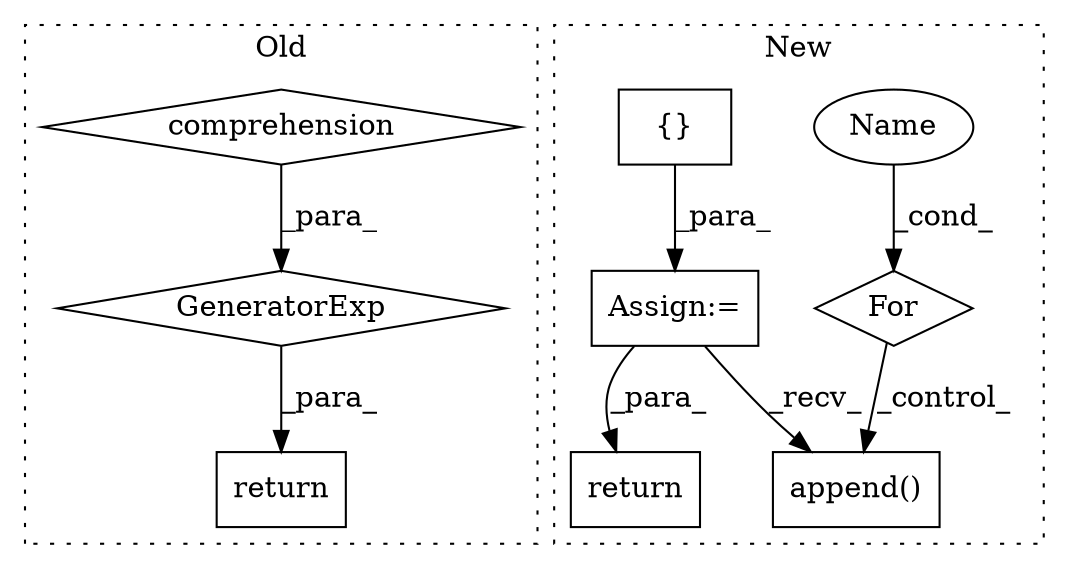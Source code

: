 digraph G {
subgraph cluster0 {
1 [label="GeneratorExp" a="55" s="6300" l="1" shape="diamond"];
3 [label="comprehension" a="45" s="6305" l="3" shape="diamond"];
8 [label="return" a="93" s="6287" l="7" shape="box"];
label = "Old";
style="dotted";
}
subgraph cluster1 {
2 [label="append()" a="75" s="7107,7127" l="19,1" shape="box"];
4 [label="For" a="107" s="6926,6950" l="4,14" shape="diamond"];
5 [label="Name" a="87" s="6933" l="1" shape="ellipse"];
6 [label="{}" a="59" s="6915,6915" l="2,1" shape="box"];
7 [label="Assign:=" a="68" s="6912" l="3" shape="box"];
9 [label="return" a="93" s="7150" l="7" shape="box"];
label = "New";
style="dotted";
}
1 -> 8 [label="_para_"];
3 -> 1 [label="_para_"];
4 -> 2 [label="_control_"];
5 -> 4 [label="_cond_"];
6 -> 7 [label="_para_"];
7 -> 2 [label="_recv_"];
7 -> 9 [label="_para_"];
}